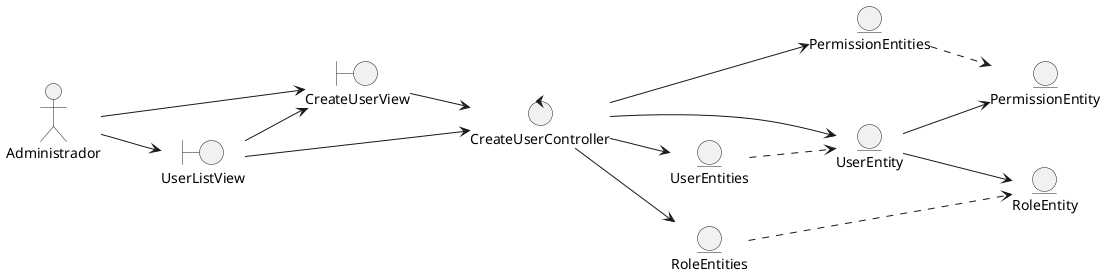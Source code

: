 @startuml
left to right direction

actor Administrador

boundary UserListView
boundary CreateUserView

control CreateUserController

entity UserEntities
entity UserEntity
entity PermissionEntities
entity PermissionEntity
entity RoleEntities
entity RoleEntity


'--- Actor relations ---
Administrador --> UserListView
Administrador --> CreateUserView

'--- Views relations ---
UserListView --> CreateUserView
UserListView --> CreateUserController
CreateUserView --> CreateUserController

'--- Controllers relations ---
CreateUserController --> UserEntities
CreateUserController --> UserEntity
CreateUserController --> PermissionEntities
CreateUserController --> RoleEntities

'--- Entity relations ---
RoleEntities ..> RoleEntity
PermissionEntities ..> PermissionEntity
UserEntities ..> UserEntity

UserEntity --> RoleEntity
UserEntity --> PermissionEntity
@enduml